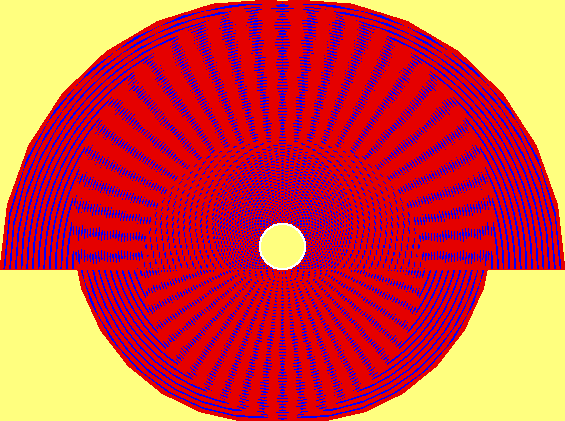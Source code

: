 size(10cm);
path cle=unitcircle;

path roll(picture pic=currentpicture, real x, int nb=50)
{
  real stp=x/(nb-1);
  return operator --(...
                     sequence(new guide(int t){
                         real tt=t*stp;
                         return shift(expi(tt))*((x-tt)*(-sin(tt),cos(tt)));
                       },nb));
}

real y=4*pi;
pair yM=(1,y), ym=(1,-y);

int nb=100;
real stp=2*y/nb;

path[] g;
for (int i=1; i <= nb; ++i) {
  real t=-y+i*stp;
  g.push(roll(-y+i*stp/2,50+round(20*i*stp))--reverse(roll(y-i*stp/2,50+round(20*i*stp)))--cycle);
}

pen p1=blue, p2=0.9*red;
fill(g,p1);
fill(g,fillrule(1)+p2);
unfill(cle);
draw(cle,white);
shipout(rotate(-90)*bbox(Fill(lightyellow)));
